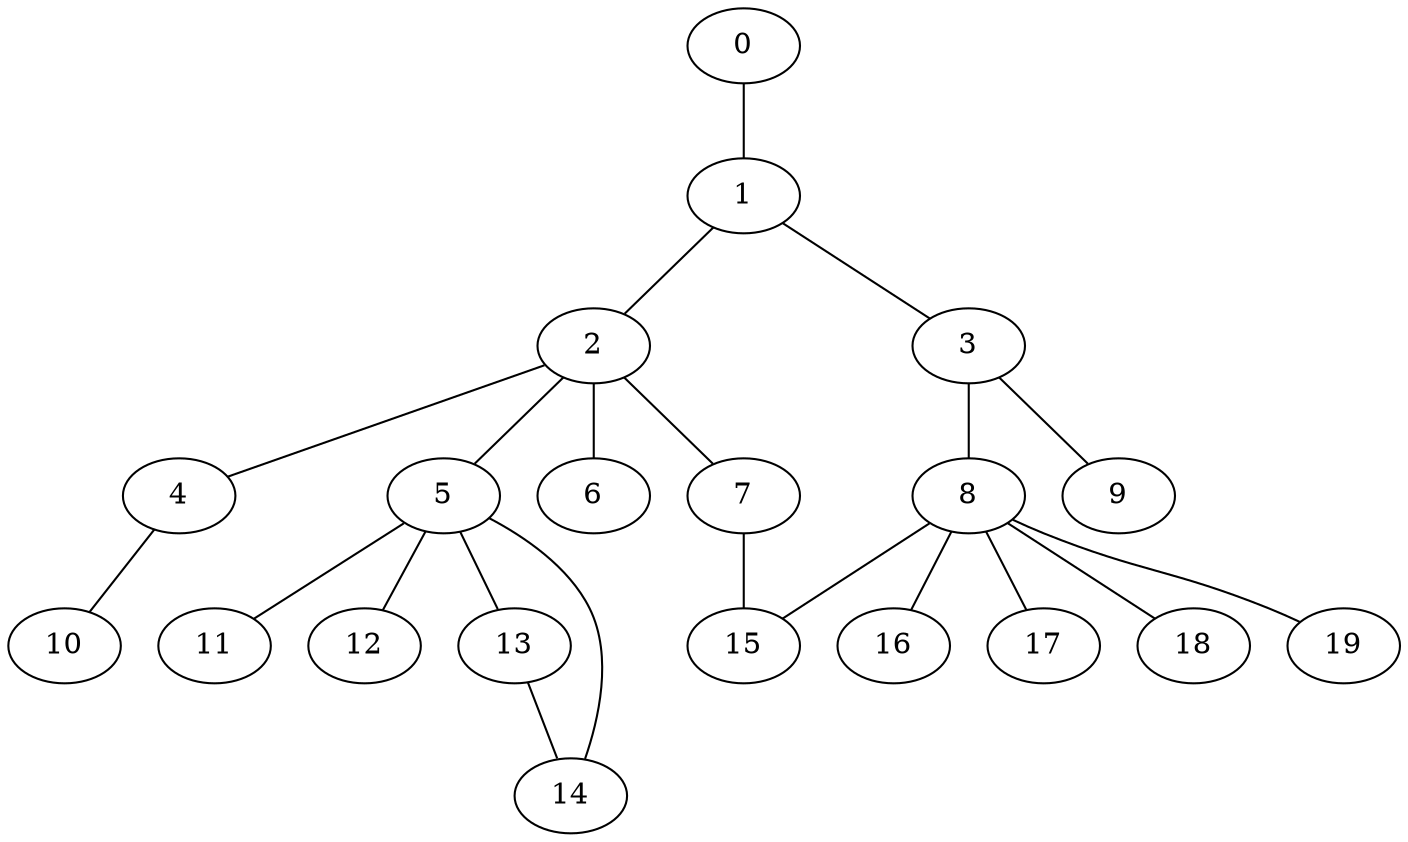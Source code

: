 
graph graphname {
    0 -- 1
1 -- 2
1 -- 3
2 -- 4
2 -- 5
2 -- 6
2 -- 7
3 -- 8
3 -- 9
4 -- 10
5 -- 11
5 -- 12
5 -- 13
5 -- 14
7 -- 15
8 -- 16
8 -- 17
8 -- 18
8 -- 19
8 -- 15
13 -- 14

}
